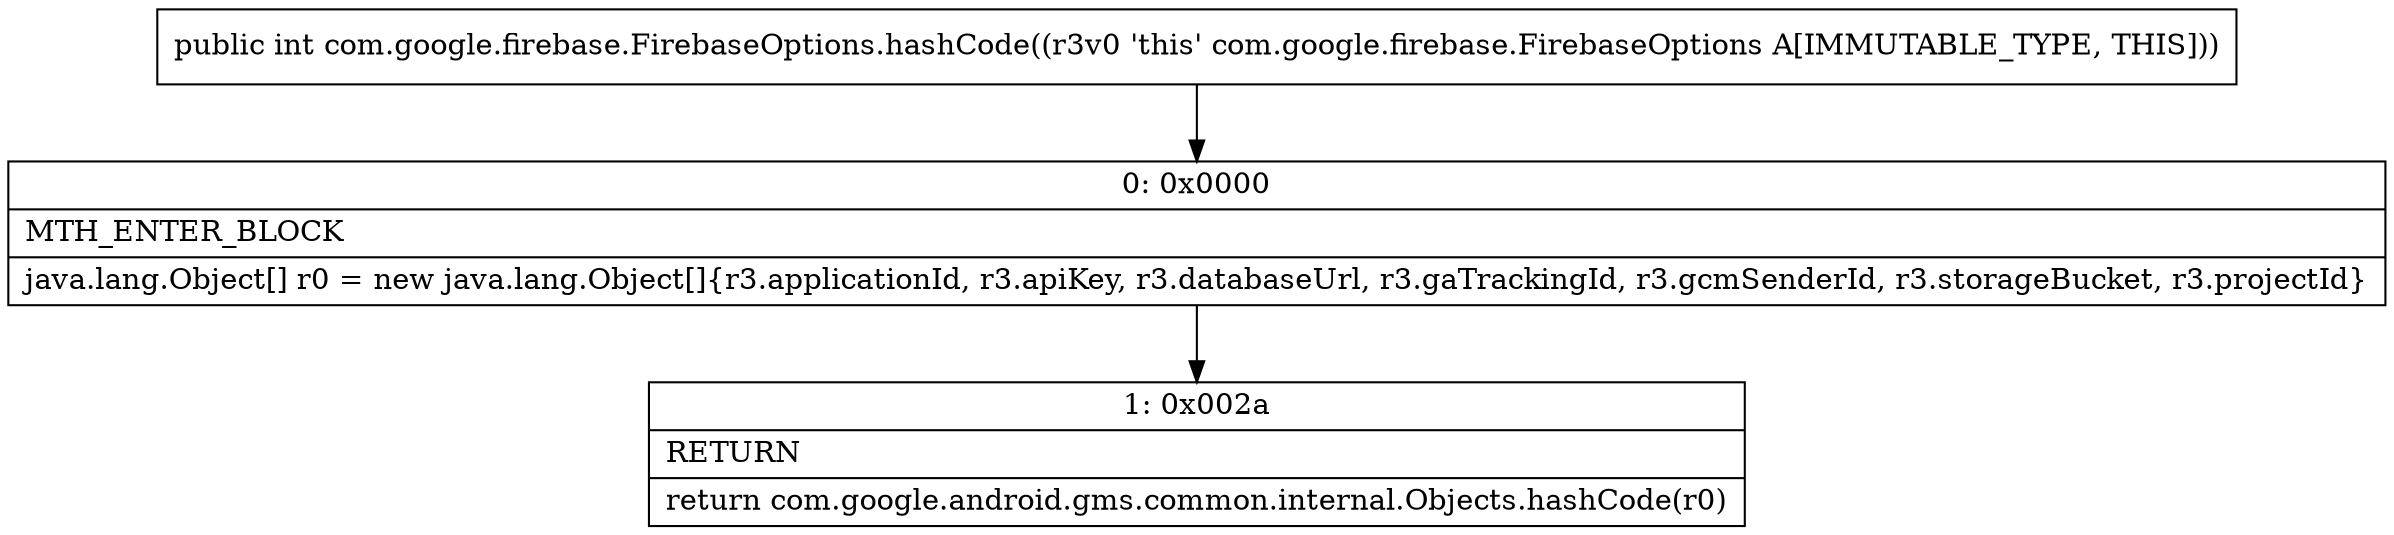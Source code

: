 digraph "CFG forcom.google.firebase.FirebaseOptions.hashCode()I" {
Node_0 [shape=record,label="{0\:\ 0x0000|MTH_ENTER_BLOCK\l|java.lang.Object[] r0 = new java.lang.Object[]\{r3.applicationId, r3.apiKey, r3.databaseUrl, r3.gaTrackingId, r3.gcmSenderId, r3.storageBucket, r3.projectId\}\l}"];
Node_1 [shape=record,label="{1\:\ 0x002a|RETURN\l|return com.google.android.gms.common.internal.Objects.hashCode(r0)\l}"];
MethodNode[shape=record,label="{public int com.google.firebase.FirebaseOptions.hashCode((r3v0 'this' com.google.firebase.FirebaseOptions A[IMMUTABLE_TYPE, THIS])) }"];
MethodNode -> Node_0;
Node_0 -> Node_1;
}

